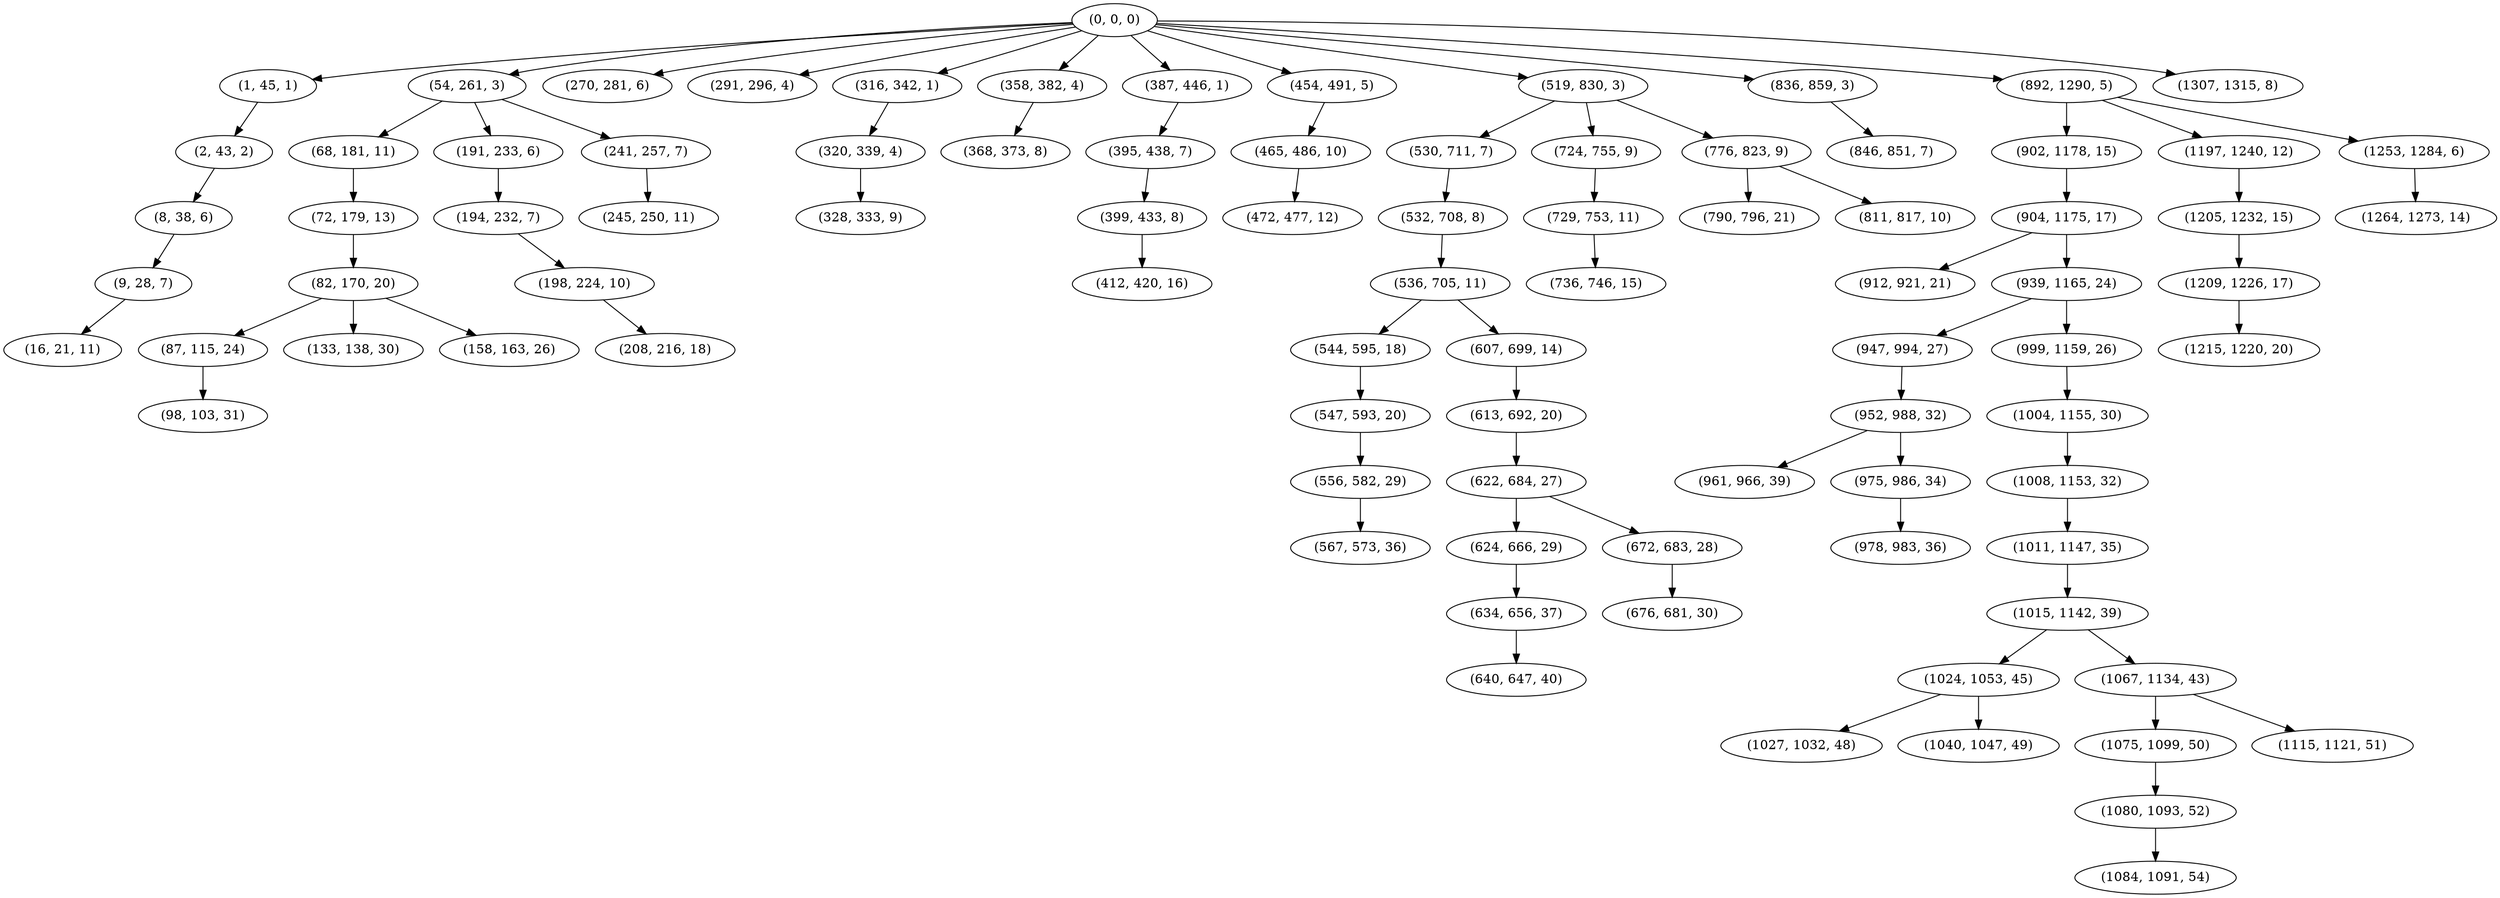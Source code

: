 digraph tree {
    "(0, 0, 0)";
    "(1, 45, 1)";
    "(2, 43, 2)";
    "(8, 38, 6)";
    "(9, 28, 7)";
    "(16, 21, 11)";
    "(54, 261, 3)";
    "(68, 181, 11)";
    "(72, 179, 13)";
    "(82, 170, 20)";
    "(87, 115, 24)";
    "(98, 103, 31)";
    "(133, 138, 30)";
    "(158, 163, 26)";
    "(191, 233, 6)";
    "(194, 232, 7)";
    "(198, 224, 10)";
    "(208, 216, 18)";
    "(241, 257, 7)";
    "(245, 250, 11)";
    "(270, 281, 6)";
    "(291, 296, 4)";
    "(316, 342, 1)";
    "(320, 339, 4)";
    "(328, 333, 9)";
    "(358, 382, 4)";
    "(368, 373, 8)";
    "(387, 446, 1)";
    "(395, 438, 7)";
    "(399, 433, 8)";
    "(412, 420, 16)";
    "(454, 491, 5)";
    "(465, 486, 10)";
    "(472, 477, 12)";
    "(519, 830, 3)";
    "(530, 711, 7)";
    "(532, 708, 8)";
    "(536, 705, 11)";
    "(544, 595, 18)";
    "(547, 593, 20)";
    "(556, 582, 29)";
    "(567, 573, 36)";
    "(607, 699, 14)";
    "(613, 692, 20)";
    "(622, 684, 27)";
    "(624, 666, 29)";
    "(634, 656, 37)";
    "(640, 647, 40)";
    "(672, 683, 28)";
    "(676, 681, 30)";
    "(724, 755, 9)";
    "(729, 753, 11)";
    "(736, 746, 15)";
    "(776, 823, 9)";
    "(790, 796, 21)";
    "(811, 817, 10)";
    "(836, 859, 3)";
    "(846, 851, 7)";
    "(892, 1290, 5)";
    "(902, 1178, 15)";
    "(904, 1175, 17)";
    "(912, 921, 21)";
    "(939, 1165, 24)";
    "(947, 994, 27)";
    "(952, 988, 32)";
    "(961, 966, 39)";
    "(975, 986, 34)";
    "(978, 983, 36)";
    "(999, 1159, 26)";
    "(1004, 1155, 30)";
    "(1008, 1153, 32)";
    "(1011, 1147, 35)";
    "(1015, 1142, 39)";
    "(1024, 1053, 45)";
    "(1027, 1032, 48)";
    "(1040, 1047, 49)";
    "(1067, 1134, 43)";
    "(1075, 1099, 50)";
    "(1080, 1093, 52)";
    "(1084, 1091, 54)";
    "(1115, 1121, 51)";
    "(1197, 1240, 12)";
    "(1205, 1232, 15)";
    "(1209, 1226, 17)";
    "(1215, 1220, 20)";
    "(1253, 1284, 6)";
    "(1264, 1273, 14)";
    "(1307, 1315, 8)";
    "(0, 0, 0)" -> "(1, 45, 1)";
    "(0, 0, 0)" -> "(54, 261, 3)";
    "(0, 0, 0)" -> "(270, 281, 6)";
    "(0, 0, 0)" -> "(291, 296, 4)";
    "(0, 0, 0)" -> "(316, 342, 1)";
    "(0, 0, 0)" -> "(358, 382, 4)";
    "(0, 0, 0)" -> "(387, 446, 1)";
    "(0, 0, 0)" -> "(454, 491, 5)";
    "(0, 0, 0)" -> "(519, 830, 3)";
    "(0, 0, 0)" -> "(836, 859, 3)";
    "(0, 0, 0)" -> "(892, 1290, 5)";
    "(0, 0, 0)" -> "(1307, 1315, 8)";
    "(1, 45, 1)" -> "(2, 43, 2)";
    "(2, 43, 2)" -> "(8, 38, 6)";
    "(8, 38, 6)" -> "(9, 28, 7)";
    "(9, 28, 7)" -> "(16, 21, 11)";
    "(54, 261, 3)" -> "(68, 181, 11)";
    "(54, 261, 3)" -> "(191, 233, 6)";
    "(54, 261, 3)" -> "(241, 257, 7)";
    "(68, 181, 11)" -> "(72, 179, 13)";
    "(72, 179, 13)" -> "(82, 170, 20)";
    "(82, 170, 20)" -> "(87, 115, 24)";
    "(82, 170, 20)" -> "(133, 138, 30)";
    "(82, 170, 20)" -> "(158, 163, 26)";
    "(87, 115, 24)" -> "(98, 103, 31)";
    "(191, 233, 6)" -> "(194, 232, 7)";
    "(194, 232, 7)" -> "(198, 224, 10)";
    "(198, 224, 10)" -> "(208, 216, 18)";
    "(241, 257, 7)" -> "(245, 250, 11)";
    "(316, 342, 1)" -> "(320, 339, 4)";
    "(320, 339, 4)" -> "(328, 333, 9)";
    "(358, 382, 4)" -> "(368, 373, 8)";
    "(387, 446, 1)" -> "(395, 438, 7)";
    "(395, 438, 7)" -> "(399, 433, 8)";
    "(399, 433, 8)" -> "(412, 420, 16)";
    "(454, 491, 5)" -> "(465, 486, 10)";
    "(465, 486, 10)" -> "(472, 477, 12)";
    "(519, 830, 3)" -> "(530, 711, 7)";
    "(519, 830, 3)" -> "(724, 755, 9)";
    "(519, 830, 3)" -> "(776, 823, 9)";
    "(530, 711, 7)" -> "(532, 708, 8)";
    "(532, 708, 8)" -> "(536, 705, 11)";
    "(536, 705, 11)" -> "(544, 595, 18)";
    "(536, 705, 11)" -> "(607, 699, 14)";
    "(544, 595, 18)" -> "(547, 593, 20)";
    "(547, 593, 20)" -> "(556, 582, 29)";
    "(556, 582, 29)" -> "(567, 573, 36)";
    "(607, 699, 14)" -> "(613, 692, 20)";
    "(613, 692, 20)" -> "(622, 684, 27)";
    "(622, 684, 27)" -> "(624, 666, 29)";
    "(622, 684, 27)" -> "(672, 683, 28)";
    "(624, 666, 29)" -> "(634, 656, 37)";
    "(634, 656, 37)" -> "(640, 647, 40)";
    "(672, 683, 28)" -> "(676, 681, 30)";
    "(724, 755, 9)" -> "(729, 753, 11)";
    "(729, 753, 11)" -> "(736, 746, 15)";
    "(776, 823, 9)" -> "(790, 796, 21)";
    "(776, 823, 9)" -> "(811, 817, 10)";
    "(836, 859, 3)" -> "(846, 851, 7)";
    "(892, 1290, 5)" -> "(902, 1178, 15)";
    "(892, 1290, 5)" -> "(1197, 1240, 12)";
    "(892, 1290, 5)" -> "(1253, 1284, 6)";
    "(902, 1178, 15)" -> "(904, 1175, 17)";
    "(904, 1175, 17)" -> "(912, 921, 21)";
    "(904, 1175, 17)" -> "(939, 1165, 24)";
    "(939, 1165, 24)" -> "(947, 994, 27)";
    "(939, 1165, 24)" -> "(999, 1159, 26)";
    "(947, 994, 27)" -> "(952, 988, 32)";
    "(952, 988, 32)" -> "(961, 966, 39)";
    "(952, 988, 32)" -> "(975, 986, 34)";
    "(975, 986, 34)" -> "(978, 983, 36)";
    "(999, 1159, 26)" -> "(1004, 1155, 30)";
    "(1004, 1155, 30)" -> "(1008, 1153, 32)";
    "(1008, 1153, 32)" -> "(1011, 1147, 35)";
    "(1011, 1147, 35)" -> "(1015, 1142, 39)";
    "(1015, 1142, 39)" -> "(1024, 1053, 45)";
    "(1015, 1142, 39)" -> "(1067, 1134, 43)";
    "(1024, 1053, 45)" -> "(1027, 1032, 48)";
    "(1024, 1053, 45)" -> "(1040, 1047, 49)";
    "(1067, 1134, 43)" -> "(1075, 1099, 50)";
    "(1067, 1134, 43)" -> "(1115, 1121, 51)";
    "(1075, 1099, 50)" -> "(1080, 1093, 52)";
    "(1080, 1093, 52)" -> "(1084, 1091, 54)";
    "(1197, 1240, 12)" -> "(1205, 1232, 15)";
    "(1205, 1232, 15)" -> "(1209, 1226, 17)";
    "(1209, 1226, 17)" -> "(1215, 1220, 20)";
    "(1253, 1284, 6)" -> "(1264, 1273, 14)";
}
